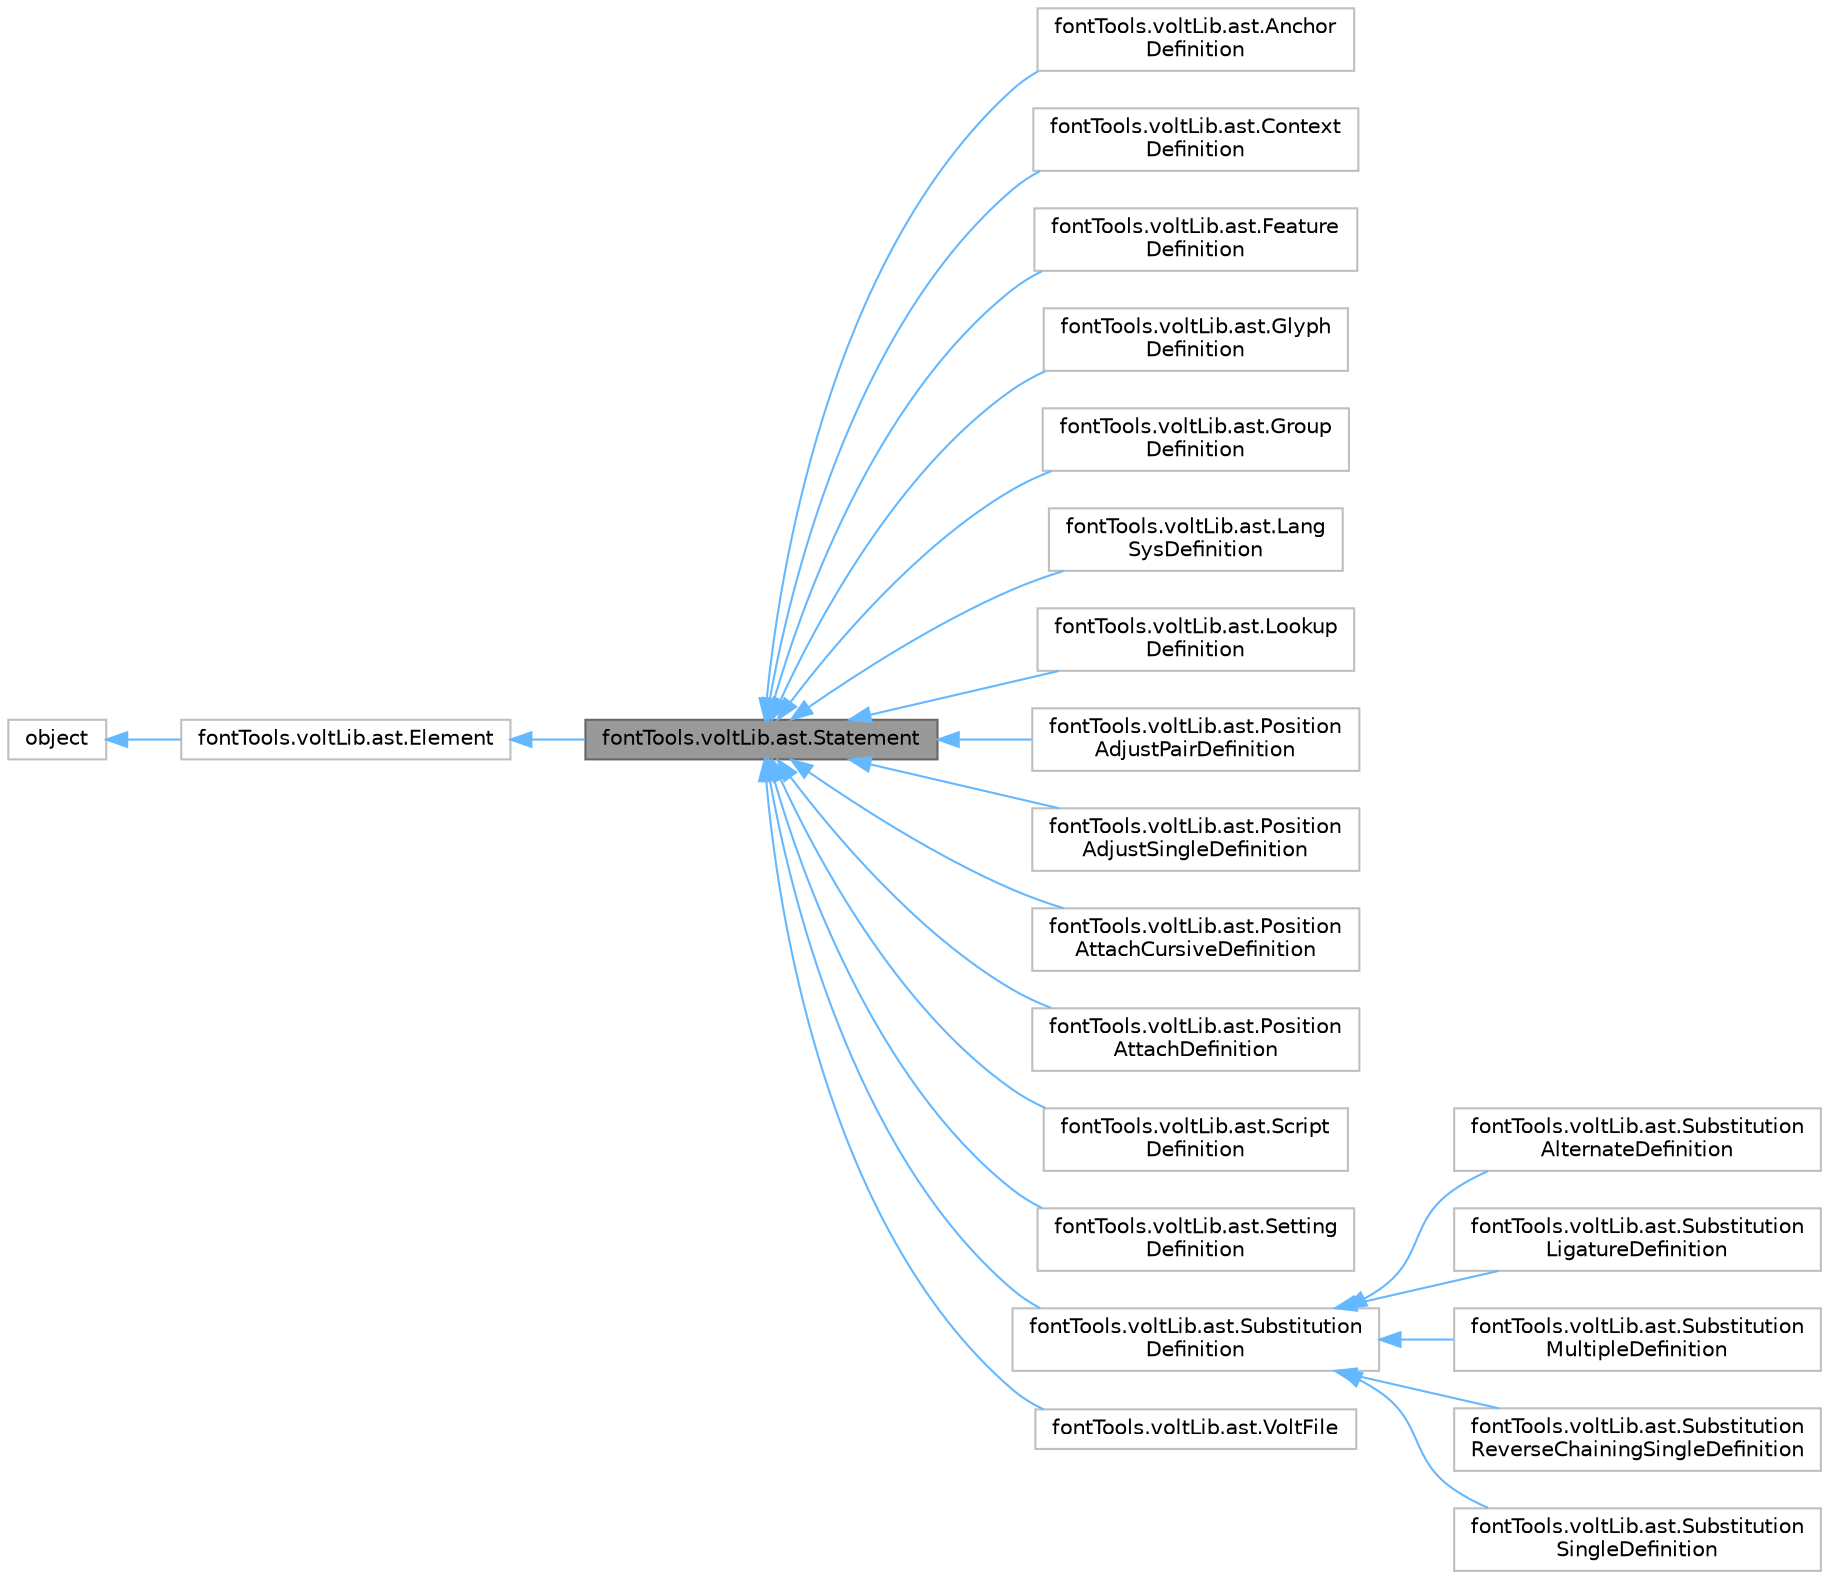 digraph "fontTools.voltLib.ast.Statement"
{
 // LATEX_PDF_SIZE
  bgcolor="transparent";
  edge [fontname=Helvetica,fontsize=10,labelfontname=Helvetica,labelfontsize=10];
  node [fontname=Helvetica,fontsize=10,shape=box,height=0.2,width=0.4];
  rankdir="LR";
  Node1 [id="Node000001",label="fontTools.voltLib.ast.Statement",height=0.2,width=0.4,color="gray40", fillcolor="grey60", style="filled", fontcolor="black",tooltip=" "];
  Node2 -> Node1 [id="edge1_Node000001_Node000002",dir="back",color="steelblue1",style="solid",tooltip=" "];
  Node2 [id="Node000002",label="fontTools.voltLib.ast.Element",height=0.2,width=0.4,color="grey75", fillcolor="white", style="filled",URL="$d9/ddd/classfontTools_1_1voltLib_1_1ast_1_1Element.html",tooltip=" "];
  Node3 -> Node2 [id="edge2_Node000002_Node000003",dir="back",color="steelblue1",style="solid",tooltip=" "];
  Node3 [id="Node000003",label="object",height=0.2,width=0.4,color="grey75", fillcolor="white", style="filled",tooltip=" "];
  Node1 -> Node4 [id="edge3_Node000001_Node000004",dir="back",color="steelblue1",style="solid",tooltip=" "];
  Node4 [id="Node000004",label="fontTools.voltLib.ast.Anchor\lDefinition",height=0.2,width=0.4,color="grey75", fillcolor="white", style="filled",URL="$de/d58/classfontTools_1_1voltLib_1_1ast_1_1AnchorDefinition.html",tooltip=" "];
  Node1 -> Node5 [id="edge4_Node000001_Node000005",dir="back",color="steelblue1",style="solid",tooltip=" "];
  Node5 [id="Node000005",label="fontTools.voltLib.ast.Context\lDefinition",height=0.2,width=0.4,color="grey75", fillcolor="white", style="filled",URL="$df/d6b/classfontTools_1_1voltLib_1_1ast_1_1ContextDefinition.html",tooltip=" "];
  Node1 -> Node6 [id="edge5_Node000001_Node000006",dir="back",color="steelblue1",style="solid",tooltip=" "];
  Node6 [id="Node000006",label="fontTools.voltLib.ast.Feature\lDefinition",height=0.2,width=0.4,color="grey75", fillcolor="white", style="filled",URL="$dd/d94/classfontTools_1_1voltLib_1_1ast_1_1FeatureDefinition.html",tooltip=" "];
  Node1 -> Node7 [id="edge6_Node000001_Node000007",dir="back",color="steelblue1",style="solid",tooltip=" "];
  Node7 [id="Node000007",label="fontTools.voltLib.ast.Glyph\lDefinition",height=0.2,width=0.4,color="grey75", fillcolor="white", style="filled",URL="$df/d0b/classfontTools_1_1voltLib_1_1ast_1_1GlyphDefinition.html",tooltip=" "];
  Node1 -> Node8 [id="edge7_Node000001_Node000008",dir="back",color="steelblue1",style="solid",tooltip=" "];
  Node8 [id="Node000008",label="fontTools.voltLib.ast.Group\lDefinition",height=0.2,width=0.4,color="grey75", fillcolor="white", style="filled",URL="$d0/d92/classfontTools_1_1voltLib_1_1ast_1_1GroupDefinition.html",tooltip=" "];
  Node1 -> Node9 [id="edge8_Node000001_Node000009",dir="back",color="steelblue1",style="solid",tooltip=" "];
  Node9 [id="Node000009",label="fontTools.voltLib.ast.Lang\lSysDefinition",height=0.2,width=0.4,color="grey75", fillcolor="white", style="filled",URL="$d8/d0b/classfontTools_1_1voltLib_1_1ast_1_1LangSysDefinition.html",tooltip=" "];
  Node1 -> Node10 [id="edge9_Node000001_Node000010",dir="back",color="steelblue1",style="solid",tooltip=" "];
  Node10 [id="Node000010",label="fontTools.voltLib.ast.Lookup\lDefinition",height=0.2,width=0.4,color="grey75", fillcolor="white", style="filled",URL="$d1/ddc/classfontTools_1_1voltLib_1_1ast_1_1LookupDefinition.html",tooltip=" "];
  Node1 -> Node11 [id="edge10_Node000001_Node000011",dir="back",color="steelblue1",style="solid",tooltip=" "];
  Node11 [id="Node000011",label="fontTools.voltLib.ast.Position\lAdjustPairDefinition",height=0.2,width=0.4,color="grey75", fillcolor="white", style="filled",URL="$d9/dc9/classfontTools_1_1voltLib_1_1ast_1_1PositionAdjustPairDefinition.html",tooltip=" "];
  Node1 -> Node12 [id="edge11_Node000001_Node000012",dir="back",color="steelblue1",style="solid",tooltip=" "];
  Node12 [id="Node000012",label="fontTools.voltLib.ast.Position\lAdjustSingleDefinition",height=0.2,width=0.4,color="grey75", fillcolor="white", style="filled",URL="$d1/d3a/classfontTools_1_1voltLib_1_1ast_1_1PositionAdjustSingleDefinition.html",tooltip=" "];
  Node1 -> Node13 [id="edge12_Node000001_Node000013",dir="back",color="steelblue1",style="solid",tooltip=" "];
  Node13 [id="Node000013",label="fontTools.voltLib.ast.Position\lAttachCursiveDefinition",height=0.2,width=0.4,color="grey75", fillcolor="white", style="filled",URL="$da/d63/classfontTools_1_1voltLib_1_1ast_1_1PositionAttachCursiveDefinition.html",tooltip=" "];
  Node1 -> Node14 [id="edge13_Node000001_Node000014",dir="back",color="steelblue1",style="solid",tooltip=" "];
  Node14 [id="Node000014",label="fontTools.voltLib.ast.Position\lAttachDefinition",height=0.2,width=0.4,color="grey75", fillcolor="white", style="filled",URL="$dd/d43/classfontTools_1_1voltLib_1_1ast_1_1PositionAttachDefinition.html",tooltip=" "];
  Node1 -> Node15 [id="edge14_Node000001_Node000015",dir="back",color="steelblue1",style="solid",tooltip=" "];
  Node15 [id="Node000015",label="fontTools.voltLib.ast.Script\lDefinition",height=0.2,width=0.4,color="grey75", fillcolor="white", style="filled",URL="$d7/d36/classfontTools_1_1voltLib_1_1ast_1_1ScriptDefinition.html",tooltip=" "];
  Node1 -> Node16 [id="edge15_Node000001_Node000016",dir="back",color="steelblue1",style="solid",tooltip=" "];
  Node16 [id="Node000016",label="fontTools.voltLib.ast.Setting\lDefinition",height=0.2,width=0.4,color="grey75", fillcolor="white", style="filled",URL="$d9/d2d/classfontTools_1_1voltLib_1_1ast_1_1SettingDefinition.html",tooltip=" "];
  Node1 -> Node17 [id="edge16_Node000001_Node000017",dir="back",color="steelblue1",style="solid",tooltip=" "];
  Node17 [id="Node000017",label="fontTools.voltLib.ast.Substitution\lDefinition",height=0.2,width=0.4,color="grey75", fillcolor="white", style="filled",URL="$d0/dc0/classfontTools_1_1voltLib_1_1ast_1_1SubstitutionDefinition.html",tooltip=" "];
  Node17 -> Node18 [id="edge17_Node000017_Node000018",dir="back",color="steelblue1",style="solid",tooltip=" "];
  Node18 [id="Node000018",label="fontTools.voltLib.ast.Substitution\lAlternateDefinition",height=0.2,width=0.4,color="grey75", fillcolor="white", style="filled",URL="$d0/dd5/classfontTools_1_1voltLib_1_1ast_1_1SubstitutionAlternateDefinition.html",tooltip=" "];
  Node17 -> Node19 [id="edge18_Node000017_Node000019",dir="back",color="steelblue1",style="solid",tooltip=" "];
  Node19 [id="Node000019",label="fontTools.voltLib.ast.Substitution\lLigatureDefinition",height=0.2,width=0.4,color="grey75", fillcolor="white", style="filled",URL="$d0/dd6/classfontTools_1_1voltLib_1_1ast_1_1SubstitutionLigatureDefinition.html",tooltip=" "];
  Node17 -> Node20 [id="edge19_Node000017_Node000020",dir="back",color="steelblue1",style="solid",tooltip=" "];
  Node20 [id="Node000020",label="fontTools.voltLib.ast.Substitution\lMultipleDefinition",height=0.2,width=0.4,color="grey75", fillcolor="white", style="filled",URL="$dc/d62/classfontTools_1_1voltLib_1_1ast_1_1SubstitutionMultipleDefinition.html",tooltip=" "];
  Node17 -> Node21 [id="edge20_Node000017_Node000021",dir="back",color="steelblue1",style="solid",tooltip=" "];
  Node21 [id="Node000021",label="fontTools.voltLib.ast.Substitution\lReverseChainingSingleDefinition",height=0.2,width=0.4,color="grey75", fillcolor="white", style="filled",URL="$d8/d60/classfontTools_1_1voltLib_1_1ast_1_1SubstitutionReverseChainingSingleDefinition.html",tooltip=" "];
  Node17 -> Node22 [id="edge21_Node000017_Node000022",dir="back",color="steelblue1",style="solid",tooltip=" "];
  Node22 [id="Node000022",label="fontTools.voltLib.ast.Substitution\lSingleDefinition",height=0.2,width=0.4,color="grey75", fillcolor="white", style="filled",URL="$d4/d3f/classfontTools_1_1voltLib_1_1ast_1_1SubstitutionSingleDefinition.html",tooltip=" "];
  Node1 -> Node23 [id="edge22_Node000001_Node000023",dir="back",color="steelblue1",style="solid",tooltip=" "];
  Node23 [id="Node000023",label="fontTools.voltLib.ast.VoltFile",height=0.2,width=0.4,color="grey75", fillcolor="white", style="filled",URL="$d3/d74/classfontTools_1_1voltLib_1_1ast_1_1VoltFile.html",tooltip=" "];
}
